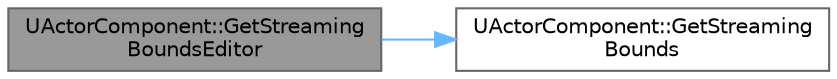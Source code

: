 digraph "UActorComponent::GetStreamingBoundsEditor"
{
 // INTERACTIVE_SVG=YES
 // LATEX_PDF_SIZE
  bgcolor="transparent";
  edge [fontname=Helvetica,fontsize=10,labelfontname=Helvetica,labelfontsize=10];
  node [fontname=Helvetica,fontsize=10,shape=box,height=0.2,width=0.4];
  rankdir="LR";
  Node1 [id="Node000001",label="UActorComponent::GetStreaming\lBoundsEditor",height=0.2,width=0.4,color="gray40", fillcolor="grey60", style="filled", fontcolor="black",tooltip=" "];
  Node1 -> Node2 [id="edge1_Node000001_Node000002",color="steelblue1",style="solid",tooltip=" "];
  Node2 [id="Node000002",label="UActorComponent::GetStreaming\lBounds",height=0.2,width=0.4,color="grey40", fillcolor="white", style="filled",URL="$df/db5/classUActorComponent.html#a070103f59e6c2d6bbd8b16d579a6a1e9",tooltip=" "];
}
